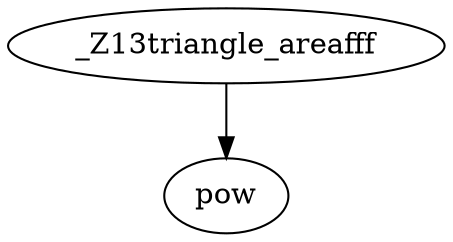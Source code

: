 digraph CallGraph {
    // Nodes
    _Z13triangle_areafff [label="_Z13triangle_areafff"];
    pow [label="pow"];

    // Edges
    _Z13triangle_areafff -> pow;
}